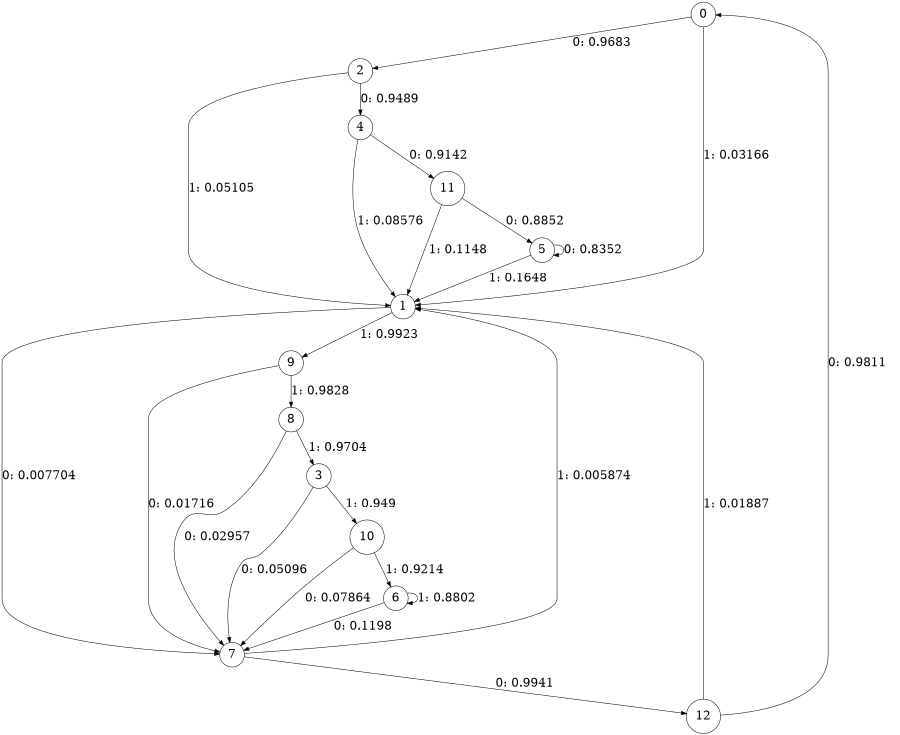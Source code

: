 digraph "ch4_random_source_L8" {
size = "6,8.5";
ratio = "fill";
node [shape = circle];
node [fontsize = 24];
edge [fontsize = 24];
0 -> 2 [label = "0: 0.9683   "];
0 -> 1 [label = "1: 0.03166  "];
1 -> 7 [label = "0: 0.007704  "];
1 -> 9 [label = "1: 0.9923   "];
2 -> 4 [label = "0: 0.9489   "];
2 -> 1 [label = "1: 0.05105  "];
3 -> 7 [label = "0: 0.05096  "];
3 -> 10 [label = "1: 0.949    "];
4 -> 11 [label = "0: 0.9142   "];
4 -> 1 [label = "1: 0.08576  "];
5 -> 5 [label = "0: 0.8352   "];
5 -> 1 [label = "1: 0.1648   "];
6 -> 7 [label = "0: 0.1198   "];
6 -> 6 [label = "1: 0.8802   "];
7 -> 12 [label = "0: 0.9941   "];
7 -> 1 [label = "1: 0.005874  "];
8 -> 7 [label = "0: 0.02957  "];
8 -> 3 [label = "1: 0.9704   "];
9 -> 7 [label = "0: 0.01716  "];
9 -> 8 [label = "1: 0.9828   "];
10 -> 7 [label = "0: 0.07864  "];
10 -> 6 [label = "1: 0.9214   "];
11 -> 5 [label = "0: 0.8852   "];
11 -> 1 [label = "1: 0.1148   "];
12 -> 0 [label = "0: 0.9811   "];
12 -> 1 [label = "1: 0.01887  "];
}